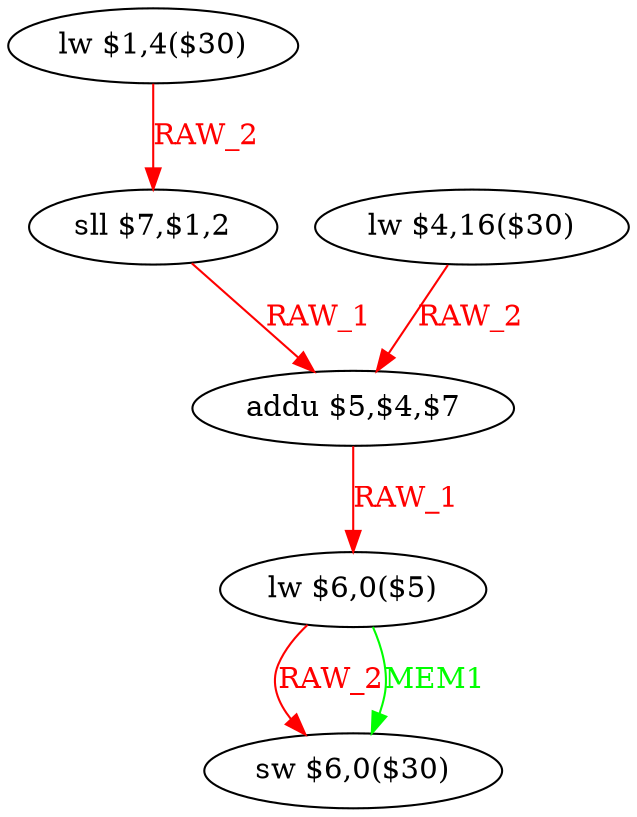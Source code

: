 digraph G1 {
node [shape = ellipse];
i0 [label = "lw $1,4($30)"] ;
i0 ->  i1 [color = red, fontcolor = red, label= "RAW_2"];
i1 [label = "sll $7,$1,2"] ;
i1 ->  i3 [color = red, fontcolor = red, label= "RAW_1"];
i3 [label = "addu $5,$4,$7"] ;
i3 ->  i4 [color = red, fontcolor = red, label= "RAW_1"];
i4 [label = "lw $6,0($5)"] ;
i4 ->  i5 [color = red, fontcolor = red, label= "RAW_2"];
i4 ->  i5 [color = green, fontcolor = green, label= "MEM1"];
i5 [label = "sw $6,0($30)"] ;
i2 [label = "lw $4,16($30)"] ;
i2 ->  i3 [color = red, fontcolor = red, label= "RAW_2"];
}
